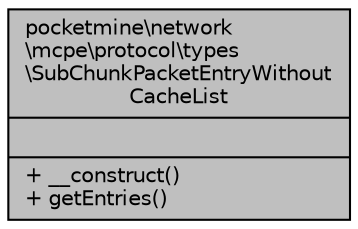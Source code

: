 digraph "pocketmine\network\mcpe\protocol\types\SubChunkPacketEntryWithoutCacheList"
{
 // INTERACTIVE_SVG=YES
 // LATEX_PDF_SIZE
  edge [fontname="Helvetica",fontsize="10",labelfontname="Helvetica",labelfontsize="10"];
  node [fontname="Helvetica",fontsize="10",shape=record];
  Node1 [label="{pocketmine\\network\l\\mcpe\\protocol\\types\l\\SubChunkPacketEntryWithout\lCacheList\n||+ __construct()\l+ getEntries()\l}",height=0.2,width=0.4,color="black", fillcolor="grey75", style="filled", fontcolor="black",tooltip=" "];
}
